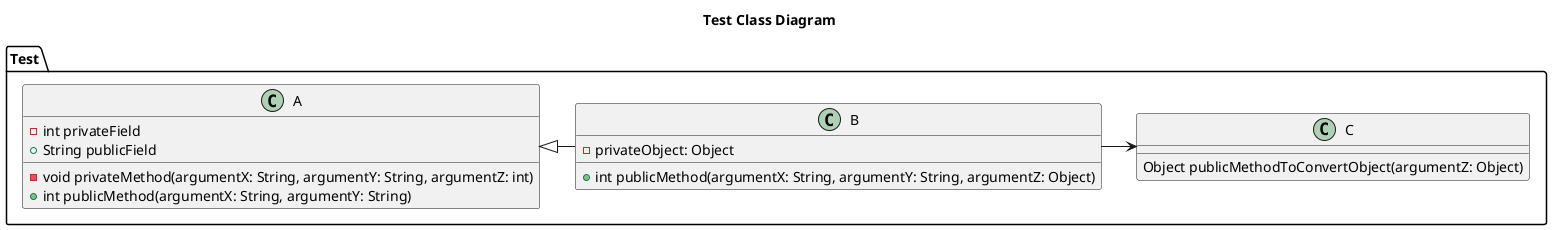 @startuml
title: Test Class Diagram
namespace Test {
    class A {
        -int privateField
        +String publicField
        -void privateMethod(argumentX: String, argumentY: String, argumentZ: int)
        +int publicMethod(argumentX: String, argumentY: String)
    }

    class B {
        - privateObject: Object
        +int publicMethod(argumentX: String, argumentY: String, argumentZ: Object)
    }

    class C {
        Object publicMethodToConvertObject(argumentZ: Object)
    }

    A <|-right- B
    B -right-> C
}
@enduml
